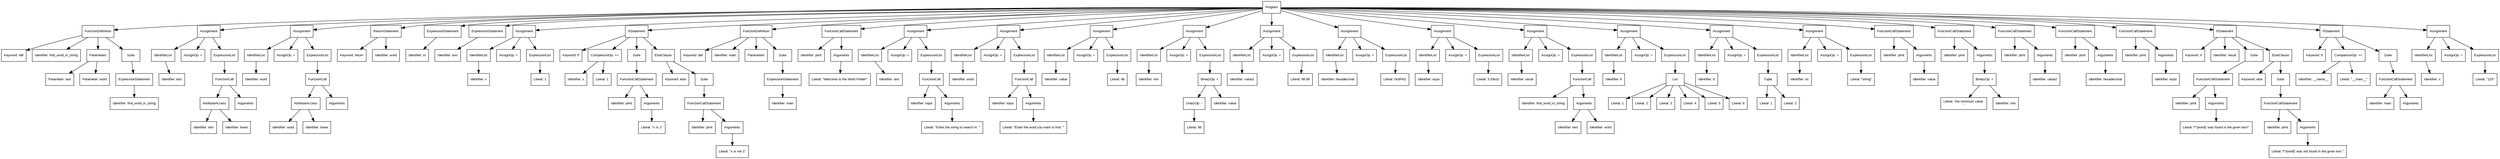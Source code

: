 digraph ParseTree {
  node [shape=box, fontname="Arial", fontsize=10];
  node0 [label="Program"];
  node1 [label="FunctionDefinition"];
  node2 [label="Keyword: def"];
  node1 -> node2;
  node3 [label="Identifier: find_word_in_string"];
  node1 -> node3;
  node4 [label="Parameters"];
  node5 [label="Parameter: text"];
  node4 -> node5;
  node6 [label="Parameter: word"];
  node4 -> node6;
  node1 -> node4;
  node7 [label="Suite"];
  node8 [label="ExpressionStatement"];
  node9 [label="Identifier: find_word_in_string"];
  node8 -> node9;
  node7 -> node8;
  node1 -> node7;
  node0 -> node1;
  node10 [label="Assignment"];
  node11 [label="IdentifierList"];
  node12 [label="Identifier: text"];
  node11 -> node12;
  node10 -> node11;
  node13 [label="AssignOp: ="];
  node10 -> node13;
  node14 [label="ExpressionList"];
  node15 [label="FunctionCall"];
  node16 [label="AttributeAccess"];
  node17 [label="Identifier: text"];
  node16 -> node17;
  node18 [label="Identifier: lower"];
  node16 -> node18;
  node15 -> node16;
  node19 [label="Arguments"];
  node15 -> node19;
  node14 -> node15;
  node10 -> node14;
  node0 -> node10;
  node20 [label="Assignment"];
  node21 [label="IdentifierList"];
  node22 [label="Identifier: word"];
  node21 -> node22;
  node20 -> node21;
  node23 [label="AssignOp: ="];
  node20 -> node23;
  node24 [label="ExpressionList"];
  node25 [label="FunctionCall"];
  node26 [label="AttributeAccess"];
  node27 [label="Identifier: word"];
  node26 -> node27;
  node28 [label="Identifier: lower"];
  node26 -> node28;
  node25 -> node26;
  node29 [label="Arguments"];
  node25 -> node29;
  node24 -> node25;
  node20 -> node24;
  node0 -> node20;
  node30 [label="ReturnStatement"];
  node31 [label="Keyword: return"];
  node30 -> node31;
  node32 [label="Identifier: word"];
  node30 -> node32;
  node0 -> node30;
  node33 [label="ExpressionStatement"];
  node34 [label="Identifier: in"];
  node33 -> node34;
  node0 -> node33;
  node35 [label="ExpressionStatement"];
  node36 [label="Identifier: text"];
  node35 -> node36;
  node0 -> node35;
  node37 [label="Assignment"];
  node38 [label="IdentifierList"];
  node39 [label="Identifier: x"];
  node38 -> node39;
  node37 -> node38;
  node40 [label="AssignOp: ="];
  node37 -> node40;
  node41 [label="ExpressionList"];
  node42 [label="Literal: 1"];
  node41 -> node42;
  node37 -> node41;
  node0 -> node37;
  node43 [label="IfStatement"];
  node44 [label="Keyword: if"];
  node43 -> node44;
  node45 [label="ComparisonOp: =="];
  node46 [label="Identifier: x"];
  node45 -> node46;
  node47 [label="Literal: 1"];
  node45 -> node47;
  node43 -> node45;
  node48 [label="Suite"];
  node49 [label="FunctionCallStatement"];
  node50 [label="Identifier: print"];
  node49 -> node50;
  node51 [label="Arguments"];
  node52 [label="Literal: \"x is 1\""];
  node51 -> node52;
  node49 -> node51;
  node48 -> node49;
  node43 -> node48;
  node53 [label="ElseClause"];
  node54 [label="Keyword: else"];
  node53 -> node54;
  node55 [label="Suite"];
  node56 [label="FunctionCallStatement"];
  node57 [label="Identifier: print"];
  node56 -> node57;
  node58 [label="Arguments"];
  node59 [label="Literal: \"x is not 1\""];
  node58 -> node59;
  node56 -> node58;
  node55 -> node56;
  node53 -> node55;
  node43 -> node53;
  node0 -> node43;
  node60 [label="FunctionDefinition"];
  node61 [label="Keyword: def"];
  node60 -> node61;
  node62 [label="Identifier: main"];
  node60 -> node62;
  node63 [label="Parameters"];
  node60 -> node63;
  node64 [label="Suite"];
  node65 [label="ExpressionStatement"];
  node66 [label="Identifier: main"];
  node65 -> node66;
  node64 -> node65;
  node60 -> node64;
  node0 -> node60;
  node67 [label="FunctionCallStatement"];
  node68 [label="Identifier: print"];
  node67 -> node68;
  node69 [label="Arguments"];
  node70 [label="Literal: \"Welcome to the Word Finder!\""];
  node69 -> node70;
  node67 -> node69;
  node0 -> node67;
  node71 [label="Assignment"];
  node72 [label="IdentifierList"];
  node73 [label="Identifier: text"];
  node72 -> node73;
  node71 -> node72;
  node74 [label="AssignOp: ="];
  node71 -> node74;
  node75 [label="ExpressionList"];
  node76 [label="FunctionCall"];
  node77 [label="Identifier: input"];
  node76 -> node77;
  node78 [label="Arguments"];
  node79 [label="Literal: \"Enter the string to search in: \""];
  node78 -> node79;
  node76 -> node78;
  node75 -> node76;
  node71 -> node75;
  node0 -> node71;
  node80 [label="Assignment"];
  node81 [label="IdentifierList"];
  node82 [label="Identifier: word"];
  node81 -> node82;
  node80 -> node81;
  node83 [label="AssignOp: ="];
  node80 -> node83;
  node84 [label="ExpressionList"];
  node85 [label="FunctionCall"];
  node86 [label="Identifier: input"];
  node85 -> node86;
  node87 [label="Arguments"];
  node88 [label="Literal: \"Enter the word you want to find: \""];
  node87 -> node88;
  node85 -> node87;
  node84 -> node85;
  node80 -> node84;
  node0 -> node80;
  node89 [label="Assignment"];
  node90 [label="IdentifierList"];
  node91 [label="Identifier: value"];
  node90 -> node91;
  node89 -> node90;
  node92 [label="AssignOp: ="];
  node89 -> node92;
  node93 [label="ExpressionList"];
  node94 [label="Literal: 88"];
  node93 -> node94;
  node89 -> node93;
  node0 -> node89;
  node95 [label="Assignment"];
  node96 [label="IdentifierList"];
  node97 [label="Identifier: min"];
  node96 -> node97;
  node95 -> node96;
  node98 [label="AssignOp: ="];
  node95 -> node98;
  node99 [label="ExpressionList"];
  node100 [label="BinaryOp: +"];
  node101 [label="UnaryOp: -"];
  node102 [label="Literal: 99"];
  node101 -> node102;
  node100 -> node101;
  node103 [label="Identifier: value"];
  node100 -> node103;
  node99 -> node100;
  node95 -> node99;
  node0 -> node95;
  node104 [label="Assignment"];
  node105 [label="IdentifierList"];
  node106 [label="Identifier: value2"];
  node105 -> node106;
  node104 -> node105;
  node107 [label="AssignOp: ="];
  node104 -> node107;
  node108 [label="ExpressionList"];
  node109 [label="Literal: 99.99"];
  node108 -> node109;
  node104 -> node108;
  node0 -> node104;
  node110 [label="Assignment"];
  node111 [label="IdentifierList"];
  node112 [label="Identifier: hexadecimal"];
  node111 -> node112;
  node110 -> node111;
  node113 [label="AssignOp: ="];
  node110 -> node113;
  node114 [label="ExpressionList"];
  node115 [label="Literal: 0x0FAD"];
  node114 -> node115;
  node110 -> node114;
  node0 -> node110;
  node116 [label="Assignment"];
  node117 [label="IdentifierList"];
  node118 [label="Identifier: expo"];
  node117 -> node118;
  node116 -> node117;
  node119 [label="AssignOp: ="];
  node116 -> node119;
  node120 [label="ExpressionList"];
  node121 [label="Literal: 3.33e10"];
  node120 -> node121;
  node116 -> node120;
  node0 -> node116;
  node122 [label="Assignment"];
  node123 [label="IdentifierList"];
  node124 [label="Identifier: result"];
  node123 -> node124;
  node122 -> node123;
  node125 [label="AssignOp: ="];
  node122 -> node125;
  node126 [label="ExpressionList"];
  node127 [label="FunctionCall"];
  node128 [label="Identifier: find_word_in_string"];
  node127 -> node128;
  node129 [label="Arguments"];
  node130 [label="Identifier: text"];
  node129 -> node130;
  node131 [label="Identifier: word"];
  node129 -> node131;
  node127 -> node129;
  node126 -> node127;
  node122 -> node126;
  node0 -> node122;
  node132 [label="Assignment"];
  node133 [label="IdentifierList"];
  node134 [label="Identifier: ll"];
  node133 -> node134;
  node132 -> node133;
  node135 [label="AssignOp: ="];
  node132 -> node135;
  node136 [label="ExpressionList"];
  node137 [label="List"];
  node138 [label="Literal: 1"];
  node137 -> node138;
  node139 [label="Literal: 2"];
  node137 -> node139;
  node140 [label="Literal: 3"];
  node137 -> node140;
  node141 [label="Literal: 4"];
  node137 -> node141;
  node142 [label="Literal: 5"];
  node137 -> node142;
  node143 [label="Literal: 6"];
  node137 -> node143;
  node136 -> node137;
  node132 -> node136;
  node0 -> node132;
  node144 [label="Assignment"];
  node145 [label="IdentifierList"];
  node146 [label="Identifier: tt"];
  node145 -> node146;
  node144 -> node145;
  node147 [label="AssignOp: ="];
  node144 -> node147;
  node148 [label="ExpressionList"];
  node149 [label="Tuple"];
  node150 [label="Literal: 1"];
  node149 -> node150;
  node151 [label="Literal: 2"];
  node149 -> node151;
  node148 -> node149;
  node144 -> node148;
  node0 -> node144;
  node152 [label="Assignment"];
  node153 [label="IdentifierList"];
  node154 [label="Identifier: ss"];
  node153 -> node154;
  node152 -> node153;
  node155 [label="AssignOp: ="];
  node152 -> node155;
  node156 [label="ExpressionList"];
  node157 [label="Literal: \"string\""];
  node156 -> node157;
  node152 -> node156;
  node0 -> node152;
  node158 [label="FunctionCallStatement"];
  node159 [label="Identifier: print"];
  node158 -> node159;
  node160 [label="Arguments"];
  node161 [label="Identifier: value"];
  node160 -> node161;
  node158 -> node160;
  node0 -> node158;
  node162 [label="FunctionCallStatement"];
  node163 [label="Identifier: print"];
  node162 -> node163;
  node164 [label="Arguments"];
  node165 [label="BinaryOp: +"];
  node166 [label="Literal: 'the minimum value:\n'"];
  node165 -> node166;
  node167 [label="Identifier: min"];
  node165 -> node167;
  node164 -> node165;
  node162 -> node164;
  node0 -> node162;
  node168 [label="FunctionCallStatement"];
  node169 [label="Identifier: print"];
  node168 -> node169;
  node170 [label="Arguments"];
  node171 [label="Identifier: value2"];
  node170 -> node171;
  node168 -> node170;
  node0 -> node168;
  node172 [label="FunctionCallStatement"];
  node173 [label="Identifier: print"];
  node172 -> node173;
  node174 [label="Arguments"];
  node175 [label="Identifier: hexadecimal"];
  node174 -> node175;
  node172 -> node174;
  node0 -> node172;
  node176 [label="FunctionCallStatement"];
  node177 [label="Identifier: print"];
  node176 -> node177;
  node178 [label="Arguments"];
  node179 [label="Identifier: expo"];
  node178 -> node179;
  node176 -> node178;
  node0 -> node176;
  node180 [label="IfStatement"];
  node181 [label="Keyword: if"];
  node180 -> node181;
  node182 [label="Identifier: result"];
  node180 -> node182;
  node183 [label="Suite"];
  node184 [label="FunctionCallStatement"];
  node185 [label="Identifier: print"];
  node184 -> node185;
  node186 [label="Arguments"];
  node187 [label="Literal: f\"'{word}' was found in the given text!\""];
  node186 -> node187;
  node184 -> node186;
  node183 -> node184;
  node180 -> node183;
  node188 [label="ElseClause"];
  node189 [label="Keyword: else"];
  node188 -> node189;
  node190 [label="Suite"];
  node191 [label="FunctionCallStatement"];
  node192 [label="Identifier: print"];
  node191 -> node192;
  node193 [label="Arguments"];
  node194 [label="Literal: f\"'{word}' was not found in the given text.\""];
  node193 -> node194;
  node191 -> node193;
  node190 -> node191;
  node188 -> node190;
  node180 -> node188;
  node0 -> node180;
  node195 [label="IfStatement"];
  node196 [label="Keyword: if"];
  node195 -> node196;
  node197 [label="ComparisonOp: =="];
  node198 [label="Identifier: __name__"];
  node197 -> node198;
  node199 [label="Literal: \"__main__\""];
  node197 -> node199;
  node195 -> node197;
  node200 [label="Suite"];
  node201 [label="FunctionCallStatement"];
  node202 [label="Identifier: main"];
  node201 -> node202;
  node203 [label="Arguments"];
  node201 -> node203;
  node200 -> node201;
  node195 -> node200;
  node0 -> node195;
  node204 [label="Assignment"];
  node205 [label="IdentifierList"];
  node206 [label="Identifier: x"];
  node205 -> node206;
  node204 -> node205;
  node207 [label="AssignOp: ="];
  node204 -> node207;
  node208 [label="ExpressionList"];
  node209 [label="Literal: \"123\""];
  node208 -> node209;
  node204 -> node208;
  node0 -> node204;
}
